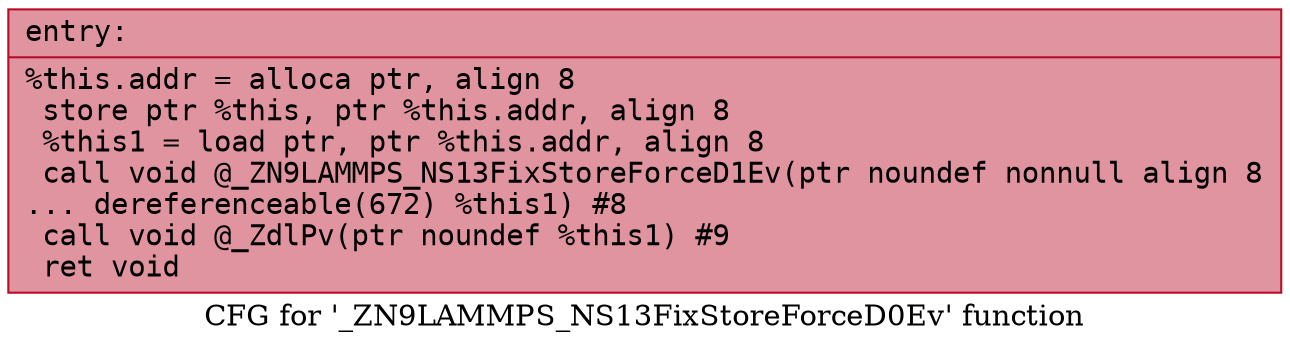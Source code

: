 digraph "CFG for '_ZN9LAMMPS_NS13FixStoreForceD0Ev' function" {
	label="CFG for '_ZN9LAMMPS_NS13FixStoreForceD0Ev' function";

	Node0x556c5b481cf0 [shape=record,color="#b70d28ff", style=filled, fillcolor="#b70d2870" fontname="Courier",label="{entry:\l|  %this.addr = alloca ptr, align 8\l  store ptr %this, ptr %this.addr, align 8\l  %this1 = load ptr, ptr %this.addr, align 8\l  call void @_ZN9LAMMPS_NS13FixStoreForceD1Ev(ptr noundef nonnull align 8\l... dereferenceable(672) %this1) #8\l  call void @_ZdlPv(ptr noundef %this1) #9\l  ret void\l}"];
}
